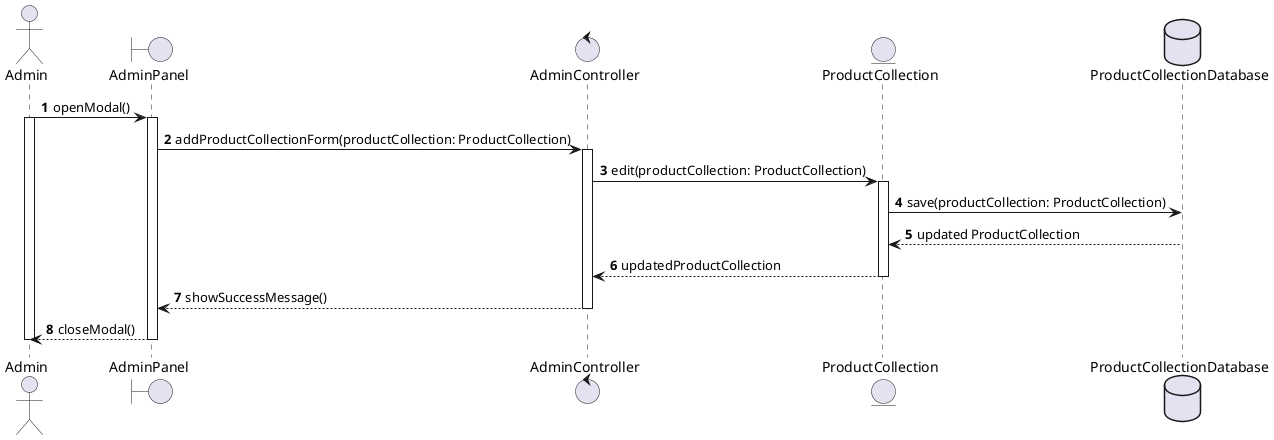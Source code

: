@startuml Add productCollection sequence
autonumber
actor Admin
boundary AdminPanel as ap
control AdminController as ac
entity ProductCollection as p
database ProductCollectionDatabase as pr
Admin -> ap++ : openModal()
Admin++
ap -> ac : addProductCollectionForm(productCollection: ProductCollection)
ac++
ac -> p : edit(productCollection: ProductCollection)
p++
p -> pr : save(productCollection: ProductCollection)
pr --> p-- : updated ProductCollection
p --> ac-- : updatedProductCollection
ac --> ap-- : showSuccessMessage()
ap --> Admin-- : closeModal()
Admin--
@enduml